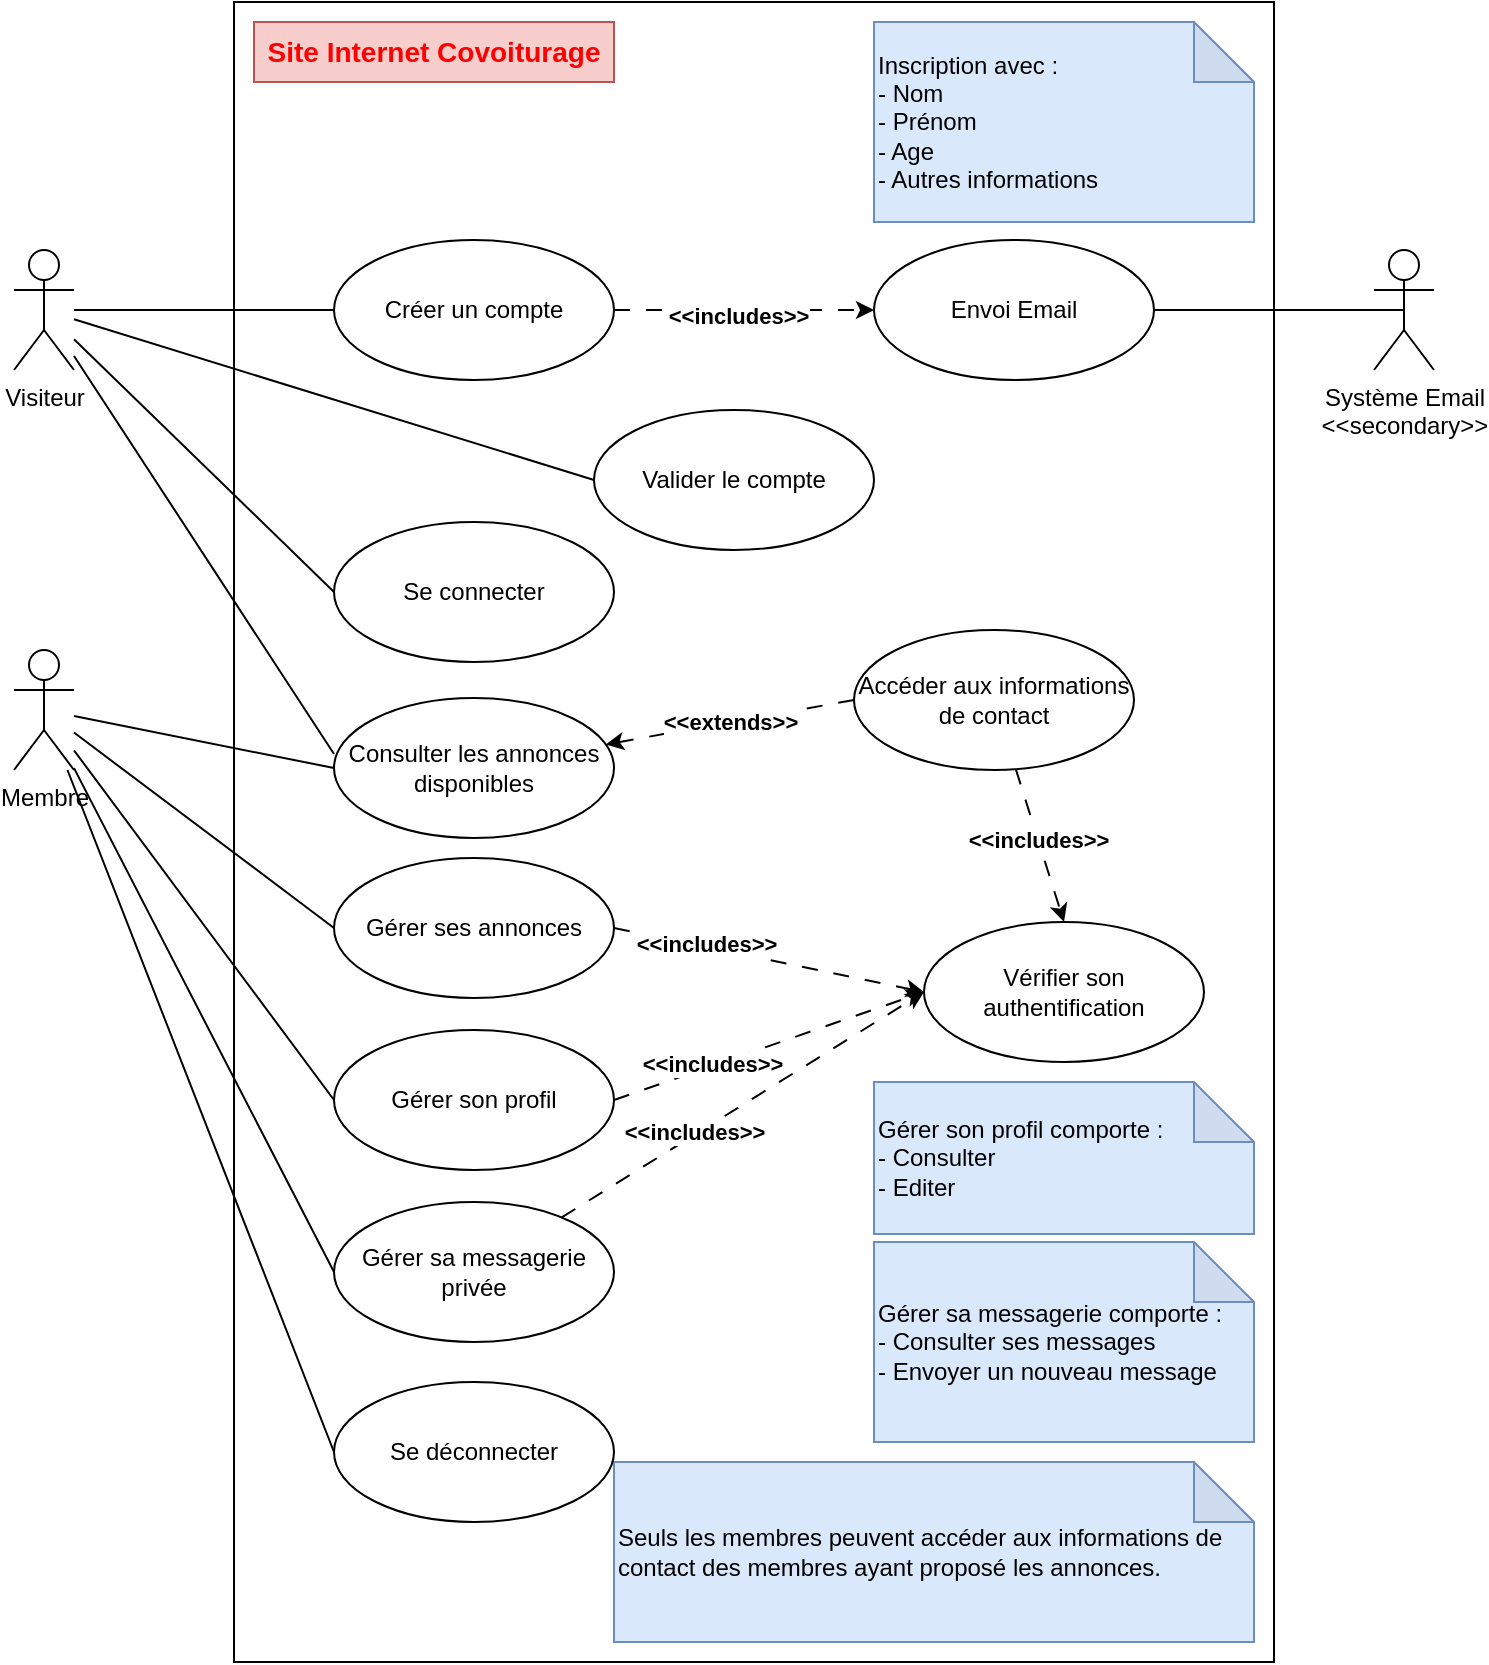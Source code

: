 <mxfile version="27.0.6">
  <diagram name="Page-1" id="ptUCvU12Tz-loSRQMGfn">
    <mxGraphModel dx="898" dy="750" grid="1" gridSize="10" guides="1" tooltips="1" connect="1" arrows="1" fold="1" page="1" pageScale="1" pageWidth="827" pageHeight="1169" math="0" shadow="0">
      <root>
        <mxCell id="0" />
        <mxCell id="1" parent="0" />
        <mxCell id="oRyb93DbCJ93ypAnQ1mE-1" value="" style="rounded=0;whiteSpace=wrap;html=1;" parent="1" vertex="1">
          <mxGeometry x="160" y="80" width="520" height="830" as="geometry" />
        </mxCell>
        <mxCell id="oRyb93DbCJ93ypAnQ1mE-2" value="&lt;b&gt;&lt;font style=&quot;font-size: 14px; color: light-dark(rgb(255, 0, 0), rgb(237, 237, 237));&quot;&gt;Site Internet Covoiturage&lt;/font&gt;&lt;/b&gt;" style="text;html=1;align=center;verticalAlign=middle;whiteSpace=wrap;rounded=0;fillColor=#f8cecc;strokeColor=#b85450;" parent="1" vertex="1">
          <mxGeometry x="170" y="90" width="180" height="30" as="geometry" />
        </mxCell>
        <mxCell id="oRyb93DbCJ93ypAnQ1mE-12" style="rounded=0;orthogonalLoop=1;jettySize=auto;html=1;entryX=0;entryY=0.5;entryDx=0;entryDy=0;endArrow=none;startFill=0;" parent="1" source="oRyb93DbCJ93ypAnQ1mE-3" target="oRyb93DbCJ93ypAnQ1mE-4" edge="1">
          <mxGeometry relative="1" as="geometry" />
        </mxCell>
        <mxCell id="qeosA_xOUcdFGvwint2W-11" style="rounded=0;orthogonalLoop=1;jettySize=auto;html=1;entryX=0;entryY=0.5;entryDx=0;entryDy=0;endArrow=none;startFill=0;" parent="1" source="oRyb93DbCJ93ypAnQ1mE-3" target="qeosA_xOUcdFGvwint2W-10" edge="1">
          <mxGeometry relative="1" as="geometry" />
        </mxCell>
        <mxCell id="vkNzcCoTCNUTSNvIebn9-2" style="rounded=0;orthogonalLoop=1;jettySize=auto;html=1;entryX=0;entryY=0.5;entryDx=0;entryDy=0;endArrow=none;startFill=0;" parent="1" source="oRyb93DbCJ93ypAnQ1mE-3" target="qeosA_xOUcdFGvwint2W-5" edge="1">
          <mxGeometry relative="1" as="geometry" />
        </mxCell>
        <mxCell id="oRyb93DbCJ93ypAnQ1mE-3" value="Visiteur" style="shape=umlActor;verticalLabelPosition=bottom;verticalAlign=top;html=1;outlineConnect=0;" parent="1" vertex="1">
          <mxGeometry x="50" y="204" width="30" height="60" as="geometry" />
        </mxCell>
        <mxCell id="oRyb93DbCJ93ypAnQ1mE-13" style="edgeStyle=orthogonalEdgeStyle;rounded=0;orthogonalLoop=1;jettySize=auto;html=1;entryX=0;entryY=0.5;entryDx=0;entryDy=0;dashed=1;dashPattern=8 8;" parent="1" source="oRyb93DbCJ93ypAnQ1mE-4" target="oRyb93DbCJ93ypAnQ1mE-5" edge="1">
          <mxGeometry relative="1" as="geometry" />
        </mxCell>
        <mxCell id="oRyb93DbCJ93ypAnQ1mE-14" value="&lt;b&gt;&amp;lt;&amp;lt;includes&amp;gt;&amp;gt;&lt;/b&gt;" style="edgeLabel;html=1;align=center;verticalAlign=middle;resizable=0;points=[];" parent="oRyb93DbCJ93ypAnQ1mE-13" vertex="1" connectable="0">
          <mxGeometry x="-0.046" y="-3" relative="1" as="geometry">
            <mxPoint as="offset" />
          </mxGeometry>
        </mxCell>
        <mxCell id="oRyb93DbCJ93ypAnQ1mE-4" value="Créer un compte" style="ellipse;whiteSpace=wrap;html=1;" parent="1" vertex="1">
          <mxGeometry x="210" y="199" width="140" height="70" as="geometry" />
        </mxCell>
        <mxCell id="oRyb93DbCJ93ypAnQ1mE-5" value="Envoi Email" style="ellipse;whiteSpace=wrap;html=1;" parent="1" vertex="1">
          <mxGeometry x="480" y="199" width="140" height="70" as="geometry" />
        </mxCell>
        <mxCell id="oRyb93DbCJ93ypAnQ1mE-6" value="Système Email&lt;div&gt;&amp;lt;&amp;lt;secondary&amp;gt;&amp;gt;&lt;/div&gt;" style="shape=umlActor;verticalLabelPosition=bottom;verticalAlign=top;html=1;" parent="1" vertex="1">
          <mxGeometry x="730" y="204" width="30" height="60" as="geometry" />
        </mxCell>
        <mxCell id="qeosA_xOUcdFGvwint2W-1" style="rounded=0;orthogonalLoop=1;jettySize=auto;html=1;endArrow=none;startFill=0;entryX=0;entryY=0.5;entryDx=0;entryDy=0;" parent="1" source="oRyb93DbCJ93ypAnQ1mE-7" target="oRyb93DbCJ93ypAnQ1mE-8" edge="1">
          <mxGeometry relative="1" as="geometry" />
        </mxCell>
        <mxCell id="qeosA_xOUcdFGvwint2W-2" style="rounded=0;orthogonalLoop=1;jettySize=auto;html=1;entryX=0;entryY=0.5;entryDx=0;entryDy=0;endArrow=none;startFill=0;" parent="1" source="oRyb93DbCJ93ypAnQ1mE-7" target="oRyb93DbCJ93ypAnQ1mE-9" edge="1">
          <mxGeometry relative="1" as="geometry" />
        </mxCell>
        <mxCell id="qeosA_xOUcdFGvwint2W-3" style="rounded=0;orthogonalLoop=1;jettySize=auto;html=1;endArrow=none;startFill=0;entryX=0;entryY=0.5;entryDx=0;entryDy=0;" parent="1" source="oRyb93DbCJ93ypAnQ1mE-7" target="oRyb93DbCJ93ypAnQ1mE-11" edge="1">
          <mxGeometry relative="1" as="geometry">
            <mxPoint x="210" y="709" as="targetPoint" />
          </mxGeometry>
        </mxCell>
        <mxCell id="qeosA_xOUcdFGvwint2W-4" style="rounded=0;orthogonalLoop=1;jettySize=auto;html=1;entryX=0;entryY=0.5;entryDx=0;entryDy=0;endArrow=none;startFill=0;" parent="1" source="oRyb93DbCJ93ypAnQ1mE-7" target="oRyb93DbCJ93ypAnQ1mE-10" edge="1">
          <mxGeometry relative="1" as="geometry" />
        </mxCell>
        <mxCell id="X1RxSZOTp11xgTWF_Bvt-2" style="rounded=0;orthogonalLoop=1;jettySize=auto;html=1;entryX=0;entryY=0.5;entryDx=0;entryDy=0;endArrow=none;startFill=0;" edge="1" parent="1" source="oRyb93DbCJ93ypAnQ1mE-7" target="X1RxSZOTp11xgTWF_Bvt-1">
          <mxGeometry relative="1" as="geometry" />
        </mxCell>
        <mxCell id="oRyb93DbCJ93ypAnQ1mE-7" value="Membre" style="shape=umlActor;verticalLabelPosition=bottom;verticalAlign=top;html=1;" parent="1" vertex="1">
          <mxGeometry x="50" y="404" width="30" height="60" as="geometry" />
        </mxCell>
        <mxCell id="vkNzcCoTCNUTSNvIebn9-4" style="rounded=0;orthogonalLoop=1;jettySize=auto;html=1;entryX=0;entryY=0.5;entryDx=0;entryDy=0;endArrow=classic;startFill=0;exitX=1;exitY=0.5;exitDx=0;exitDy=0;dashed=1;dashPattern=8 8;endFill=1;" parent="1" source="oRyb93DbCJ93ypAnQ1mE-8" target="qeosA_xOUcdFGvwint2W-19" edge="1">
          <mxGeometry relative="1" as="geometry" />
        </mxCell>
        <mxCell id="vkNzcCoTCNUTSNvIebn9-6" value="&lt;b&gt;&amp;lt;&amp;lt;includes&amp;gt;&amp;gt;&lt;/b&gt;" style="edgeLabel;html=1;align=center;verticalAlign=middle;resizable=0;points=[];" parent="vkNzcCoTCNUTSNvIebn9-4" vertex="1" connectable="0">
          <mxGeometry x="-0.365" y="1" relative="1" as="geometry">
            <mxPoint as="offset" />
          </mxGeometry>
        </mxCell>
        <mxCell id="oRyb93DbCJ93ypAnQ1mE-8" value="Gérer son profil" style="ellipse;whiteSpace=wrap;html=1;" parent="1" vertex="1">
          <mxGeometry x="210" y="594" width="140" height="70" as="geometry" />
        </mxCell>
        <mxCell id="vkNzcCoTCNUTSNvIebn9-3" style="rounded=0;orthogonalLoop=1;jettySize=auto;html=1;entryX=0;entryY=0.5;entryDx=0;entryDy=0;endArrow=classic;startFill=0;exitX=1;exitY=0.5;exitDx=0;exitDy=0;dashed=1;dashPattern=8 8;endFill=1;" parent="1" source="oRyb93DbCJ93ypAnQ1mE-9" target="qeosA_xOUcdFGvwint2W-19" edge="1">
          <mxGeometry relative="1" as="geometry" />
        </mxCell>
        <mxCell id="vkNzcCoTCNUTSNvIebn9-5" value="&lt;b&gt;&amp;lt;&amp;lt;includes&amp;gt;&amp;gt;&lt;/b&gt;" style="edgeLabel;html=1;align=center;verticalAlign=middle;resizable=0;points=[];" parent="vkNzcCoTCNUTSNvIebn9-3" vertex="1" connectable="0">
          <mxGeometry x="-0.418" y="2" relative="1" as="geometry">
            <mxPoint as="offset" />
          </mxGeometry>
        </mxCell>
        <mxCell id="oRyb93DbCJ93ypAnQ1mE-9" value="Gérer ses annonces" style="ellipse;whiteSpace=wrap;html=1;" parent="1" vertex="1">
          <mxGeometry x="210" y="508" width="140" height="70" as="geometry" />
        </mxCell>
        <mxCell id="vkNzcCoTCNUTSNvIebn9-8" style="rounded=0;orthogonalLoop=1;jettySize=auto;html=1;exitX=0;exitY=0.5;exitDx=0;exitDy=0;dashed=1;dashPattern=8 8;" parent="1" source="vkNzcCoTCNUTSNvIebn9-7" target="oRyb93DbCJ93ypAnQ1mE-10" edge="1">
          <mxGeometry relative="1" as="geometry" />
        </mxCell>
        <mxCell id="vkNzcCoTCNUTSNvIebn9-9" value="&lt;b&gt;&amp;lt;&amp;lt;extends&amp;gt;&amp;gt;&lt;/b&gt;" style="edgeLabel;html=1;align=center;verticalAlign=middle;resizable=0;points=[];" parent="vkNzcCoTCNUTSNvIebn9-8" vertex="1" connectable="0">
          <mxGeometry relative="1" as="geometry">
            <mxPoint as="offset" />
          </mxGeometry>
        </mxCell>
        <mxCell id="oRyb93DbCJ93ypAnQ1mE-10" value="Consulter les annonces disponibles" style="ellipse;whiteSpace=wrap;html=1;" parent="1" vertex="1">
          <mxGeometry x="210" y="428" width="140" height="70" as="geometry" />
        </mxCell>
        <mxCell id="vkNzcCoTCNUTSNvIebn9-13" style="rounded=0;orthogonalLoop=1;jettySize=auto;html=1;entryX=0;entryY=0.5;entryDx=0;entryDy=0;dashed=1;dashPattern=8 8;" parent="1" source="oRyb93DbCJ93ypAnQ1mE-11" target="qeosA_xOUcdFGvwint2W-19" edge="1">
          <mxGeometry relative="1" as="geometry" />
        </mxCell>
        <mxCell id="vkNzcCoTCNUTSNvIebn9-14" value="&lt;b&gt;&amp;lt;&amp;lt;includes&amp;gt;&amp;gt;&lt;/b&gt;" style="edgeLabel;html=1;align=center;verticalAlign=middle;resizable=0;points=[];" parent="vkNzcCoTCNUTSNvIebn9-13" vertex="1" connectable="0">
          <mxGeometry x="-0.26" y="2" relative="1" as="geometry">
            <mxPoint as="offset" />
          </mxGeometry>
        </mxCell>
        <mxCell id="oRyb93DbCJ93ypAnQ1mE-11" value="Gérer sa messagerie privée" style="ellipse;whiteSpace=wrap;html=1;" parent="1" vertex="1">
          <mxGeometry x="210" y="680" width="140" height="70" as="geometry" />
        </mxCell>
        <mxCell id="oRyb93DbCJ93ypAnQ1mE-15" style="rounded=0;orthogonalLoop=1;jettySize=auto;html=1;entryX=0.5;entryY=0.5;entryDx=0;entryDy=0;entryPerimeter=0;endArrow=none;startFill=0;" parent="1" source="oRyb93DbCJ93ypAnQ1mE-5" target="oRyb93DbCJ93ypAnQ1mE-6" edge="1">
          <mxGeometry relative="1" as="geometry" />
        </mxCell>
        <mxCell id="oRyb93DbCJ93ypAnQ1mE-17" style="rounded=0;orthogonalLoop=1;jettySize=auto;html=1;entryX=0;entryY=0.4;entryDx=0;entryDy=0;entryPerimeter=0;endArrow=none;startFill=0;" parent="1" source="oRyb93DbCJ93ypAnQ1mE-3" target="oRyb93DbCJ93ypAnQ1mE-10" edge="1">
          <mxGeometry relative="1" as="geometry" />
        </mxCell>
        <mxCell id="qeosA_xOUcdFGvwint2W-5" value="Se connecter" style="ellipse;whiteSpace=wrap;html=1;" parent="1" vertex="1">
          <mxGeometry x="210" y="340" width="140" height="70" as="geometry" />
        </mxCell>
        <mxCell id="qeosA_xOUcdFGvwint2W-10" value="Valider le compte" style="ellipse;whiteSpace=wrap;html=1;" parent="1" vertex="1">
          <mxGeometry x="340" y="284" width="140" height="70" as="geometry" />
        </mxCell>
        <mxCell id="qeosA_xOUcdFGvwint2W-19" value="Vérifier son authentification" style="ellipse;whiteSpace=wrap;html=1;" parent="1" vertex="1">
          <mxGeometry x="505" y="540" width="140" height="70" as="geometry" />
        </mxCell>
        <mxCell id="qeosA_xOUcdFGvwint2W-22" value="Inscription avec :&lt;div&gt;- Nom&lt;/div&gt;&lt;div&gt;- Prénom&lt;/div&gt;&lt;div&gt;- Age&lt;/div&gt;&lt;div&gt;- Autres informations&lt;/div&gt;" style="shape=note;whiteSpace=wrap;html=1;backgroundOutline=1;darkOpacity=0.05;align=left;fillColor=#dae8fc;strokeColor=#6c8ebf;" parent="1" vertex="1">
          <mxGeometry x="480" y="90" width="190" height="100" as="geometry" />
        </mxCell>
        <mxCell id="qeosA_xOUcdFGvwint2W-25" value="Gérer son profil comporte :&lt;div&gt;- Consulter&lt;/div&gt;&lt;div&gt;- Editer&lt;/div&gt;" style="shape=note;whiteSpace=wrap;html=1;backgroundOutline=1;darkOpacity=0.05;fillColor=#dae8fc;strokeColor=#6c8ebf;align=left;" parent="1" vertex="1">
          <mxGeometry x="480" y="620" width="190" height="76" as="geometry" />
        </mxCell>
        <mxCell id="qeosA_xOUcdFGvwint2W-26" value="Gérer sa messagerie comporte :&lt;div&gt;- Consulter ses messages&lt;/div&gt;&lt;div&gt;- Envoyer un nouveau message&lt;/div&gt;" style="shape=note;whiteSpace=wrap;html=1;backgroundOutline=1;darkOpacity=0.05;fillColor=#dae8fc;strokeColor=#6c8ebf;align=left;" parent="1" vertex="1">
          <mxGeometry x="480" y="700" width="190" height="100" as="geometry" />
        </mxCell>
        <mxCell id="vkNzcCoTCNUTSNvIebn9-1" value="Seuls les membres peuvent accéder aux informations de contact des membres ayant proposé les annonces." style="shape=note;whiteSpace=wrap;html=1;backgroundOutline=1;darkOpacity=0.05;align=left;fillColor=#dae8fc;strokeColor=#6c8ebf;" parent="1" vertex="1">
          <mxGeometry x="350" y="810" width="320" height="90" as="geometry" />
        </mxCell>
        <mxCell id="vkNzcCoTCNUTSNvIebn9-11" style="rounded=0;orthogonalLoop=1;jettySize=auto;html=1;entryX=0.5;entryY=0;entryDx=0;entryDy=0;dashed=1;dashPattern=8 8;" parent="1" source="vkNzcCoTCNUTSNvIebn9-7" target="qeosA_xOUcdFGvwint2W-19" edge="1">
          <mxGeometry relative="1" as="geometry" />
        </mxCell>
        <mxCell id="vkNzcCoTCNUTSNvIebn9-12" value="&lt;b&gt;&amp;lt;&amp;lt;includes&amp;gt;&amp;gt;&lt;/b&gt;" style="edgeLabel;html=1;align=center;verticalAlign=middle;resizable=0;points=[];" parent="vkNzcCoTCNUTSNvIebn9-11" vertex="1" connectable="0">
          <mxGeometry x="-0.087" relative="1" as="geometry">
            <mxPoint as="offset" />
          </mxGeometry>
        </mxCell>
        <mxCell id="vkNzcCoTCNUTSNvIebn9-7" value="Accéder aux informations de contact" style="ellipse;whiteSpace=wrap;html=1;" parent="1" vertex="1">
          <mxGeometry x="470" y="394" width="140" height="70" as="geometry" />
        </mxCell>
        <mxCell id="X1RxSZOTp11xgTWF_Bvt-1" value="Se déconnecter" style="ellipse;whiteSpace=wrap;html=1;" vertex="1" parent="1">
          <mxGeometry x="210" y="770" width="140" height="70" as="geometry" />
        </mxCell>
      </root>
    </mxGraphModel>
  </diagram>
</mxfile>
